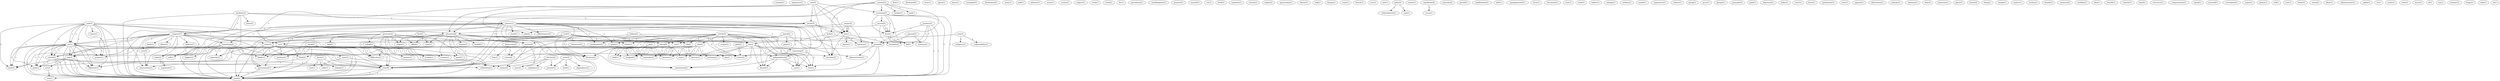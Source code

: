 digraph G {
  remedy [ label="remedy(1)" ];
  impulsive [ label="impulsive(1)" ];
  problem [ label="problem(3)" ];
  power [ label="power(11)" ];
  abuse [ label="abuse(3)" ];
  congress [ label="congress(7)" ];
  basis [ label="basis(2)" ];
  need [ label="need(2)" ];
  necessitates [ label="necessitates(1)" ];
  need [ label="need(2)" ];
  btw [ label="btw(1)" ];
  something [ label="something(4)" ];
  cloud [ label="cloud(1)" ];
  grant [ label="grant(1)" ];
  justification [ label="justification(1)" ];
  tax [ label="tax(3)" ];
  effectiveness [ label="effectiveness(1)" ];
  majority [ label="majority(1)" ];
  independence [ label="independence(2)" ];
  constitution [ label="constitution(2)" ];
  decade [ label="decade(1)" ];
  cam [ label="cam(1)" ];
  system [ label="system(6)" ];
  make [ label="make(2)" ];
  line [ label="line(1)" ];
  thinks [ label="thinks(1)" ];
  government [ label="government(7)" ];
  illustrated [ label="illustrated(1)" ];
  rests [ label="rests(1)" ];
  agree [ label="agree(1)" ];
  democracy [ label="democracy(3)" ];
  bias [ label="bias(1)" ];
  action [ label="action(4)" ];
  knew [ label="knew(1)" ];
  case [ label="case(3)" ];
  ecconomy [ label="ecconomy(3)" ];
  education [ label="education(9)" ];
  re [ label="re(2)" ];
  side [ label="side(2)" ];
  act [ label="act(2)" ];
  situation [ label="situation(2)" ];
  act [ label="act(1)" ];
  remained [ label="remained(1)" ];
  cycle [ label="cycle(2)" ];
  fund [ label="fund(1)" ];
  dependence [ label="dependence(1)" ];
  present [ label="present(1)" ];
  set [ label="set(1)" ];
  pay [ label="pay(3)" ];
  set [ label="set(1)" ];
  veto [ label="veto(3)" ];
  think [ label="think(2)" ];
  body [ label="body(1)" ];
  believe [ label="believe(1)" ];
  blame [ label="blame(1)" ];
  sell [ label="sell(1)" ];
  whole [ label="whole(1)" ];
  country [ label="country(3)" ];
  basket [ label="basket(1)" ];
  lack [ label="lack(3)" ];
  money [ label="money(6)" ];
  end [ label="end(1)" ];
  state [ label="state(8)" ];
  declaration [ label="declaration(1)" ];
  spend [ label="spend(2)" ];
  goes [ label="goes(1)" ];
  administration [ label="administration(1)" ];
  run [ label="run(1)" ];
  army [ label="army(1)" ];
  half [ label="half(1)" ];
  defense [ label="defense(1)" ];
  senate [ label="senate(2)" ];
  balance [ label="balance(1)" ];
  writes [ label="writes(3)" ];
  arent [ label="arent(1)" ];
  county [ label="county(1)" ];
  subject [ label="subject(1)" ];
  article [ label="article(3)" ];
  edu [ label="edu(4)" ];
  couple [ label="couple(1)" ];
  dscomsa [ label="dscomsa(2)" ];
  utkvm [ label="utkvm(2)" ];
  reasoning [ label="reasoning(3)" ];
  utk [ label="utk(4)" ];
  stick [ label="stick(1)" ];
  york [ label="york(3)" ];
  order [ label="order(2)" ];
  beat [ label="beat(1)" ];
  project [ label="project(1)" ];
  filibuster [ label="filibuster(1)" ];
  school [ label="school(2)" ];
  pork [ label="pork(1)" ];
  leave [ label="leave(1)" ];
  trend [ label="trend(1)" ];
  div [ label="div(1)" ];
  wasn [ label="wasn(2)" ];
  happen [ label="happen(1)" ];
  presidency [ label="presidency(1)" ];
  unwillingness [ label="unwillingness(1)" ];
  practice [ label="practice(1)" ];
  governor [ label="governor(2)" ];
  asked [ label="asked(2)" ];
  time [ label="time(1)" ];
  license [ label="license(1)" ];
  push [ label="push(1)" ];
  income [ label="income(1)" ];
  create [ label="create(1)" ];
  celebration [ label="celebration(1)" ];
  effort [ label="effort(1)" ];
  crisis [ label="crisis(1)" ];
  wanted [ label="wanted(1)" ];
  cut [ label="cut(1)" ];
  level [ label="level(1)" ];
  mandate [ label="mandate(1)" ];
  section [ label="section(1)" ];
  makes [ label="makes(2)" ];
  practicality [ label="practicality(1)" ];
  fairest [ label="fairest(1)" ];
  talk [ label="talk(1)" ];
  design [ label="design(1)" ];
  raise [ label="raise(1)" ];
  day [ label="day(1)" ];
  way [ label="way(1)" ];
  shaft [ label="shaft(1)" ];
  elevator [ label="elevator(1)" ];
  remember [ label="remember(1)" ];
  laughed [ label="laughed(1)" ];
  bunch [ label="bunch(1)" ];
  ensure [ label="ensure(2)" ];
  bust [ label="bust(1)" ];
  bust [ label="bust(1)" ];
  fall [ label="fall(1)" ];
  vice [ label="vice(1)" ];
  info [ label="info(1)" ];
  veal [ label="veal(3)" ];
  fillibuster [ label="fillibuster(1)" ];
  point [ label="point(2)" ];
  redistribution [ label="redistribution(1)" ];
  cash [ label="cash(1)" ];
  art [ label="art(2)" ];
  motto [ label="motto(1)" ];
  hallam [ label="hallam(2)" ];
  republican [ label="republican(4)" ];
  versa [ label="versa(1)" ];
  seat [ label="seat(1)" ];
  means [ label="means(2)" ];
  button [ label="button(1)" ];
  wealth [ label="wealth(1)" ];
  minority [ label="minority(3)" ];
  area [ label="area(3)" ];
  collapses [ label="collapses(1)" ];
  responsibility [ label="responsibility(1)" ];
  position [ label="position(1)" ];
  period [ label="period(1)" ];
  modification [ label="modification(1)" ];
  daft [ label="daft(1)" ];
  unemployment [ label="unemployment(1)" ];
  heaven [ label="heaven(1)" ];
  economy [ label="economy(1)" ];
  term [ label="term(1)" ];
  document [ label="document(1)" ];
  cont [ label="cont(1)" ];
  tried [ label="tried(1)" ];
  answer [ label="answer(1)" ];
  ladder [ label="ladder(1)" ];
  whinge [ label="whinge(1)" ];
  welfare [ label="welfare(1)" ];
  amount [ label="amount(2)" ];
  revenue [ label="revenue(1)" ];
  model [ label="model(1)" ];
  experience [ label="experience(1)" ];
  reduce [ label="reduce(1)" ];
  group [ label="group(1)" ];
  price [ label="price(1)" ];
  george [ label="george(1)" ];
  principle [ label="principle(3)" ];
  paid [ label="paid(1)" ];
  election [ label="election(2)" ];
  antiphase [ label="antiphase(1)" ];
  year [ label="year(2)" ];
  democrat [ label="democrat(3)" ];
  baker [ label="baker(1)" ];
  start [ label="start(1)" ];
  brow [ label="brow(1)" ];
  parliament [ label="parliament(1)" ];
  pa [ label="pa(2)" ];
  david [ label="david(1)" ];
  univ [ label="univ(1)" ];
  opinion [ label="opinion(1)" ];
  delcaration [ label="delcaration(1)" ];
  subsidy [ label="subsidy(1)" ];
  produce [ label="produce(2)" ];
  business [ label="business(2)" ];
  industry [ label="industry(1)" ];
  tenn [ label="tenn(1)" ];
  american [ label="american(1)" ];
  place [ label="place(1)" ];
  house [ label="house(2)" ];
  thing [ label="thing(1)" ];
  europe [ label="europe(1)" ];
  phase [ label="phase(1)" ];
  matter [ label="matter(1)" ];
  society [ label="society(1)" ];
  breath [ label="breath(1)" ];
  fact [ label="fact(2)" ];
  know [ label="know(1)" ];
  rest [ label="rest(1)" ];
  calls [ label="calls(1)" ];
  nobody [ label="nobody(1)" ];
  tennessee [ label="tennessee(2)" ];
  monarch [ label="monarch(2)" ];
  stability [ label="stability(1)" ];
  idea [ label="idea(1)" ];
  benefit [ label="benefit(1)" ];
  consent [ label="consent(1)" ];
  hand [ label="hand(1)" ];
  structure [ label="structure(1)" ];
  compensation [ label="compensation(1)" ];
  speak [ label="speak(1)" ];
  arround [ label="arround(1)" ];
  correlation [ label="correlation(1)" ];
  argue [ label="argue(1)" ];
  plenty [ label="plenty(1)" ];
  tell [ label="tell(1)" ];
  argument [ label="argument(1)" ];
  phill [ label="phill(2)" ];
  sort [ label="sort(1)" ];
  boom [ label="boom(1)" ];
  union [ label="union(2)" ];
  allow [ label="allow(1)" ];
  administrator [ label="administrator(1)" ];
  spoke [ label="spoke(1)" ];
  sit [ label="sit(1)" ];
  sucks [ label="sucks(1)" ];
  went [ label="went(1)" ];
  move [ label="move(1)" ];
  al [ label="al(1)" ];
  tea [ label="tea(1)" ];
  teacher [ label="teacher(1)" ];
  bingo [ label="bingo(1)" ];
  rake [ label="rake(1)" ];
  lot [ label="lot(1)" ];
  problem -> power [ label="1" ];
  problem -> abuse [ label="1" ];
  problem -> congress [ label="1" ];
  problem -> basis [ label="1" ];
  problem -> need [ label="1" ];
  problem -> necessitates [ label="1" ];
  problem -> need [ label="1" ];
  power -> congress [ label="1" ];
  power -> something [ label="1" ];
  power -> cloud [ label="1" ];
  power -> grant [ label="2" ];
  power -> justification [ label="2" ];
  power -> tax [ label="2" ];
  power -> effectiveness [ label="1" ];
  power -> majority [ label="1" ];
  power -> independence [ label="2" ];
  power -> constitution [ label="2" ];
  power -> decade [ label="2" ];
  power -> cam [ label="2" ];
  power -> system [ label="1" ];
  power -> need [ label="2" ];
  power -> make [ label="1" ];
  power -> line [ label="2" ];
  power -> thinks [ label="1" ];
  power -> government [ label="1" ];
  power -> need [ label="2" ];
  democracy -> bias [ label="1" ];
  democracy -> action [ label="1" ];
  case -> abuse [ label="1" ];
  case -> ecconomy [ label="1" ];
  case -> education [ label="1" ];
  case -> re [ label="1" ];
  case -> side [ label="1" ];
  case -> act [ label="1" ];
  case -> situation [ label="1" ];
  case -> act [ label="1" ];
  abuse -> side [ label="1" ];
  abuse -> act [ label="1" ];
  abuse -> situation [ label="1" ];
  abuse -> make [ label="1" ];
  abuse -> act [ label="1" ];
  cycle -> fund [ label="1" ];
  cycle -> dependence [ label="1" ];
  cycle -> present [ label="1" ];
  congress -> something [ label="1" ];
  congress -> set [ label="1" ];
  congress -> pay [ label="1" ];
  congress -> set [ label="1" ];
  congress -> veto [ label="1" ];
  congress -> think [ label="1" ];
  congress -> body [ label="1" ];
  congress -> believe [ label="1" ];
  congress -> system [ label="1" ];
  congress -> blame [ label="1" ];
  congress -> need [ label="1" ];
  congress -> make [ label="1" ];
  congress -> sell [ label="1" ];
  congress -> necessitates [ label="1" ];
  congress -> need [ label="1" ];
  congress -> whole [ label="1" ];
  country -> basket [ label="1" ];
  country -> lack [ label="1" ];
  country -> ecconomy [ label="1" ];
  country -> education [ label="1" ];
  country -> money [ label="1" ];
  country -> end [ label="1" ];
  country -> state [ label="1" ];
  spend -> goes [ label="1" ];
  spend -> administration [ label="1" ];
  spend -> run [ label="1" ];
  spend -> system [ label="1" ];
  senate -> act [ label="1" ];
  senate -> state [ label="1" ];
  senate -> balance [ label="1" ];
  senate -> act [ label="1" ];
  senate -> writes [ label="1" ];
  article -> edu [ label="1" ];
  article -> couple [ label="1" ];
  article -> grant [ label="1" ];
  article -> justification [ label="1" ];
  article -> tax [ label="1" ];
  article -> dscomsa [ label="1" ];
  article -> utkvm [ label="1" ];
  article -> independence [ label="1" ];
  article -> constitution [ label="1" ];
  article -> decade [ label="1" ];
  article -> cam [ label="1" ];
  article -> reasoning [ label="1" ];
  article -> utk [ label="1" ];
  article -> line [ label="1" ];
  york -> set [ label="1" ];
  york -> pay [ label="1" ];
  york -> education [ label="2" ];
  york -> set [ label="1" ];
  york -> order [ label="1" ];
  york -> beat [ label="1" ];
  york -> project [ label="1" ];
  york -> filibuster [ label="1" ];
  york -> school [ label="1" ];
  york -> pork [ label="1" ];
  york -> state [ label="1" ];
  york -> need [ label="1" ];
  york -> leave [ label="2" ];
  york -> need [ label="1" ];
  something -> pay [ label="1" ];
  something -> wasn [ label="1" ];
  something -> happen [ label="1" ];
  something -> majority [ label="1" ];
  something -> need [ label="1" ];
  something -> sell [ label="1" ];
  something -> thinks [ label="1" ];
  something -> need [ label="1" ];
  governor -> tax [ label="1" ];
  governor -> asked [ label="1" ];
  governor -> order [ label="1" ];
  governor -> time [ label="1" ];
  governor -> license [ label="1" ];
  governor -> school [ label="1" ];
  governor -> push [ label="1" ];
  governor -> income [ label="1" ];
  governor -> create [ label="1" ];
  governor -> celebration [ label="1" ];
  governor -> effort [ label="1" ];
  governor -> crisis [ label="1" ];
  set -> pay [ label="1" ];
  set -> beat [ label="1" ];
  set -> project [ label="1" ];
  set -> filibuster [ label="1" ];
  set -> school [ label="1" ];
  set -> pork [ label="1" ];
  set -> state [ label="1" ];
  set -> need [ label="1" ];
  set -> need [ label="1" ];
  lack -> money [ label="2" ];
  lack -> state [ label="1" ];
  edu -> day [ label="1" ];
  edu -> way [ label="1" ];
  edu -> think [ label="1" ];
  edu -> shaft [ label="1" ];
  edu -> elevator [ label="1" ];
  edu -> remember [ label="1" ];
  edu -> laughed [ label="1" ];
  ecconomy -> ensure [ label="1" ];
  ecconomy -> bust [ label="1" ];
  ecconomy -> bust [ label="1" ];
  ecconomy -> fall [ label="1" ];
  ecconomy -> need [ label="1" ];
  ecconomy -> need [ label="1" ];
  veal -> re [ label="1" ];
  veal -> dscomsa [ label="1" ];
  veal -> utkvm [ label="2" ];
  veal -> fillibuster [ label="1" ];
  veal -> state [ label="1" ];
  veal -> utk [ label="2" ];
  veal -> writes [ label="2" ];
  point -> redistribution [ label="1" ];
  point -> cash [ label="1" ];
  ensure -> education [ label="1" ];
  ensure -> bust [ label="1" ];
  ensure -> bust [ label="1" ];
  ensure -> fall [ label="1" ];
  pay -> art [ label="1" ];
  pay -> beat [ label="1" ];
  pay -> filibuster [ label="1" ];
  pay -> pork [ label="1" ];
  pay -> need [ label="1" ];
  pay -> need [ label="1" ];
  hallam -> dscomsa [ label="1" ];
  hallam -> utkvm [ label="1" ];
  hallam -> utk [ label="1" ];
  hallam -> writes [ label="1" ];
  republican -> versa [ label="1" ];
  art -> seat [ label="1" ];
  wasn -> means [ label="1" ];
  wasn -> government [ label="1" ];
  education -> tax [ label="1" ];
  education -> button [ label="1" ];
  education -> money [ label="1" ];
  education -> order [ label="1" ];
  education -> run [ label="1" ];
  education -> wealth [ label="1" ];
  education -> system [ label="1" ];
  education -> state [ label="2" ];
  education -> push [ label="1" ];
  education -> income [ label="1" ];
  education -> create [ label="1" ];
  education -> effort [ label="1" ];
  education -> crisis [ label="1" ];
  area -> collapses [ label="2" ];
  area -> responsibility [ label="2" ];
  area -> whole [ label="2" ];
  re -> dscomsa [ label="2" ];
  re -> majority [ label="1" ];
  re -> fillibuster [ label="2" ];
  re -> situation [ label="1" ];
  re -> need [ label="1" ];
  re -> position [ label="1" ];
  re -> thinks [ label="1" ];
  re -> government [ label="1" ];
  re -> need [ label="1" ];
  tax -> independence [ label="1" ];
  tax -> constitution [ label="1" ];
  tax -> decade [ label="1" ];
  tax -> cam [ label="1" ];
  tax -> line [ label="1" ];
  tax -> heaven [ label="1" ];
  tax -> economy [ label="1" ];
  asked -> answer [ label="1" ];
  asked -> license [ label="1" ];
  asked -> celebration [ label="1" ];
  amount -> money [ label="1" ];
  amount -> revenue [ label="1" ];
  utkvm -> way [ label="1" ];
  utkvm -> think [ label="1" ];
  utkvm -> shaft [ label="1" ];
  utkvm -> elevator [ label="1" ];
  utkvm -> remember [ label="1" ];
  utkvm -> laughed [ label="1" ];
  set -> beat [ label="1" ];
  set -> project [ label="1" ];
  set -> filibuster [ label="1" ];
  set -> school [ label="1" ];
  set -> pork [ label="1" ];
  set -> state [ label="1" ];
  set -> need [ label="1" ];
  set -> need [ label="1" ];
  money -> administration [ label="1" ];
  money -> state [ label="1" ];
  money -> need [ label="1" ];
  money -> need [ label="1" ];
  veto -> necessitates [ label="1" ];
  bust -> fall [ label="1" ];
  election -> antiphase [ label="1" ];
  election -> means [ label="1" ];
  election -> year [ label="1" ];
  election -> present [ label="1" ];
  order -> beat [ label="1" ];
  order -> project [ label="1" ];
  order -> filibuster [ label="1" ];
  order -> school [ label="1" ];
  order -> pork [ label="1" ];
  order -> state [ label="1" ];
  order -> need [ label="1" ];
  order -> push [ label="1" ];
  order -> income [ label="1" ];
  order -> need [ label="1" ];
  independence -> constitution [ label="1" ];
  independence -> decade [ label="1" ];
  independence -> cam [ label="1" ];
  independence -> line [ label="1" ];
  think -> necessitates [ label="1" ];
  pa -> shaft [ label="1" ];
  pa -> elevator [ label="1" ];
  pa -> remember [ label="1" ];
  pa -> laughed [ label="1" ];
  david -> fillibuster [ label="1" ];
  david -> state [ label="1" ];
  david -> need [ label="1" ];
  david -> position [ label="1" ];
  david -> thinks [ label="1" ];
  david -> writes [ label="1" ];
  david -> government [ label="1" ];
  david -> need [ label="1" ];
  produce -> bust [ label="1" ];
  produce -> fall [ label="1" ];
  produce -> need [ label="1" ];
  produce -> business [ label="1" ];
  produce -> need [ label="1" ];
  act -> situation [ label="1" ];
  act -> phase [ label="1" ];
  act -> business [ label="1" ];
  act -> balance [ label="1" ];
  reasoning -> line [ label="2" ];
  believe -> make [ label="1" ];
  school -> pork [ label="1" ];
  school -> state [ label="1" ];
  school -> need [ label="1" ];
  school -> celebration [ label="1" ];
  school -> need [ label="1" ];
  bust -> fall [ label="1" ];
  fact -> system [ label="1" ];
  fact -> government [ label="1" ];
  system -> means [ label="1" ];
  system -> year [ label="1" ];
  system -> action [ label="1" ];
  know -> state [ label="1" ];
  know -> rest [ label="1" ];
  know -> calls [ label="1" ];
  know -> nobody [ label="1" ];
  tennessee -> celebration [ label="1" ];
  tennessee -> heaven [ label="1" ];
  tennessee -> economy [ label="1" ];
  state -> need [ label="1" ];
  state -> seat [ label="1" ];
  state -> need [ label="1" ];
  utk -> elevator [ label="1" ];
  utk -> remember [ label="1" ];
  utk -> laughed [ label="1" ];
  make -> argument [ label="1" ];
  phill -> writes [ label="1" ];
  government -> need [ label="1" ];
}
